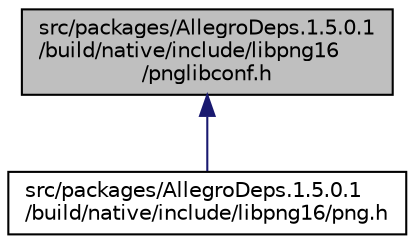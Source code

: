 digraph "src/packages/AllegroDeps.1.5.0.1/build/native/include/libpng16/pnglibconf.h"
{
  edge [fontname="Helvetica",fontsize="10",labelfontname="Helvetica",labelfontsize="10"];
  node [fontname="Helvetica",fontsize="10",shape=record];
  Node1 [label="src/packages/AllegroDeps.1.5.0.1\l/build/native/include/libpng16\l/pnglibconf.h",height=0.2,width=0.4,color="black", fillcolor="grey75", style="filled", fontcolor="black"];
  Node1 -> Node2 [dir="back",color="midnightblue",fontsize="10",style="solid",fontname="Helvetica"];
  Node2 [label="src/packages/AllegroDeps.1.5.0.1\l/build/native/include/libpng16/png.h",height=0.2,width=0.4,color="black", fillcolor="white", style="filled",URL="$libpng16_2png_8h.html"];
}
